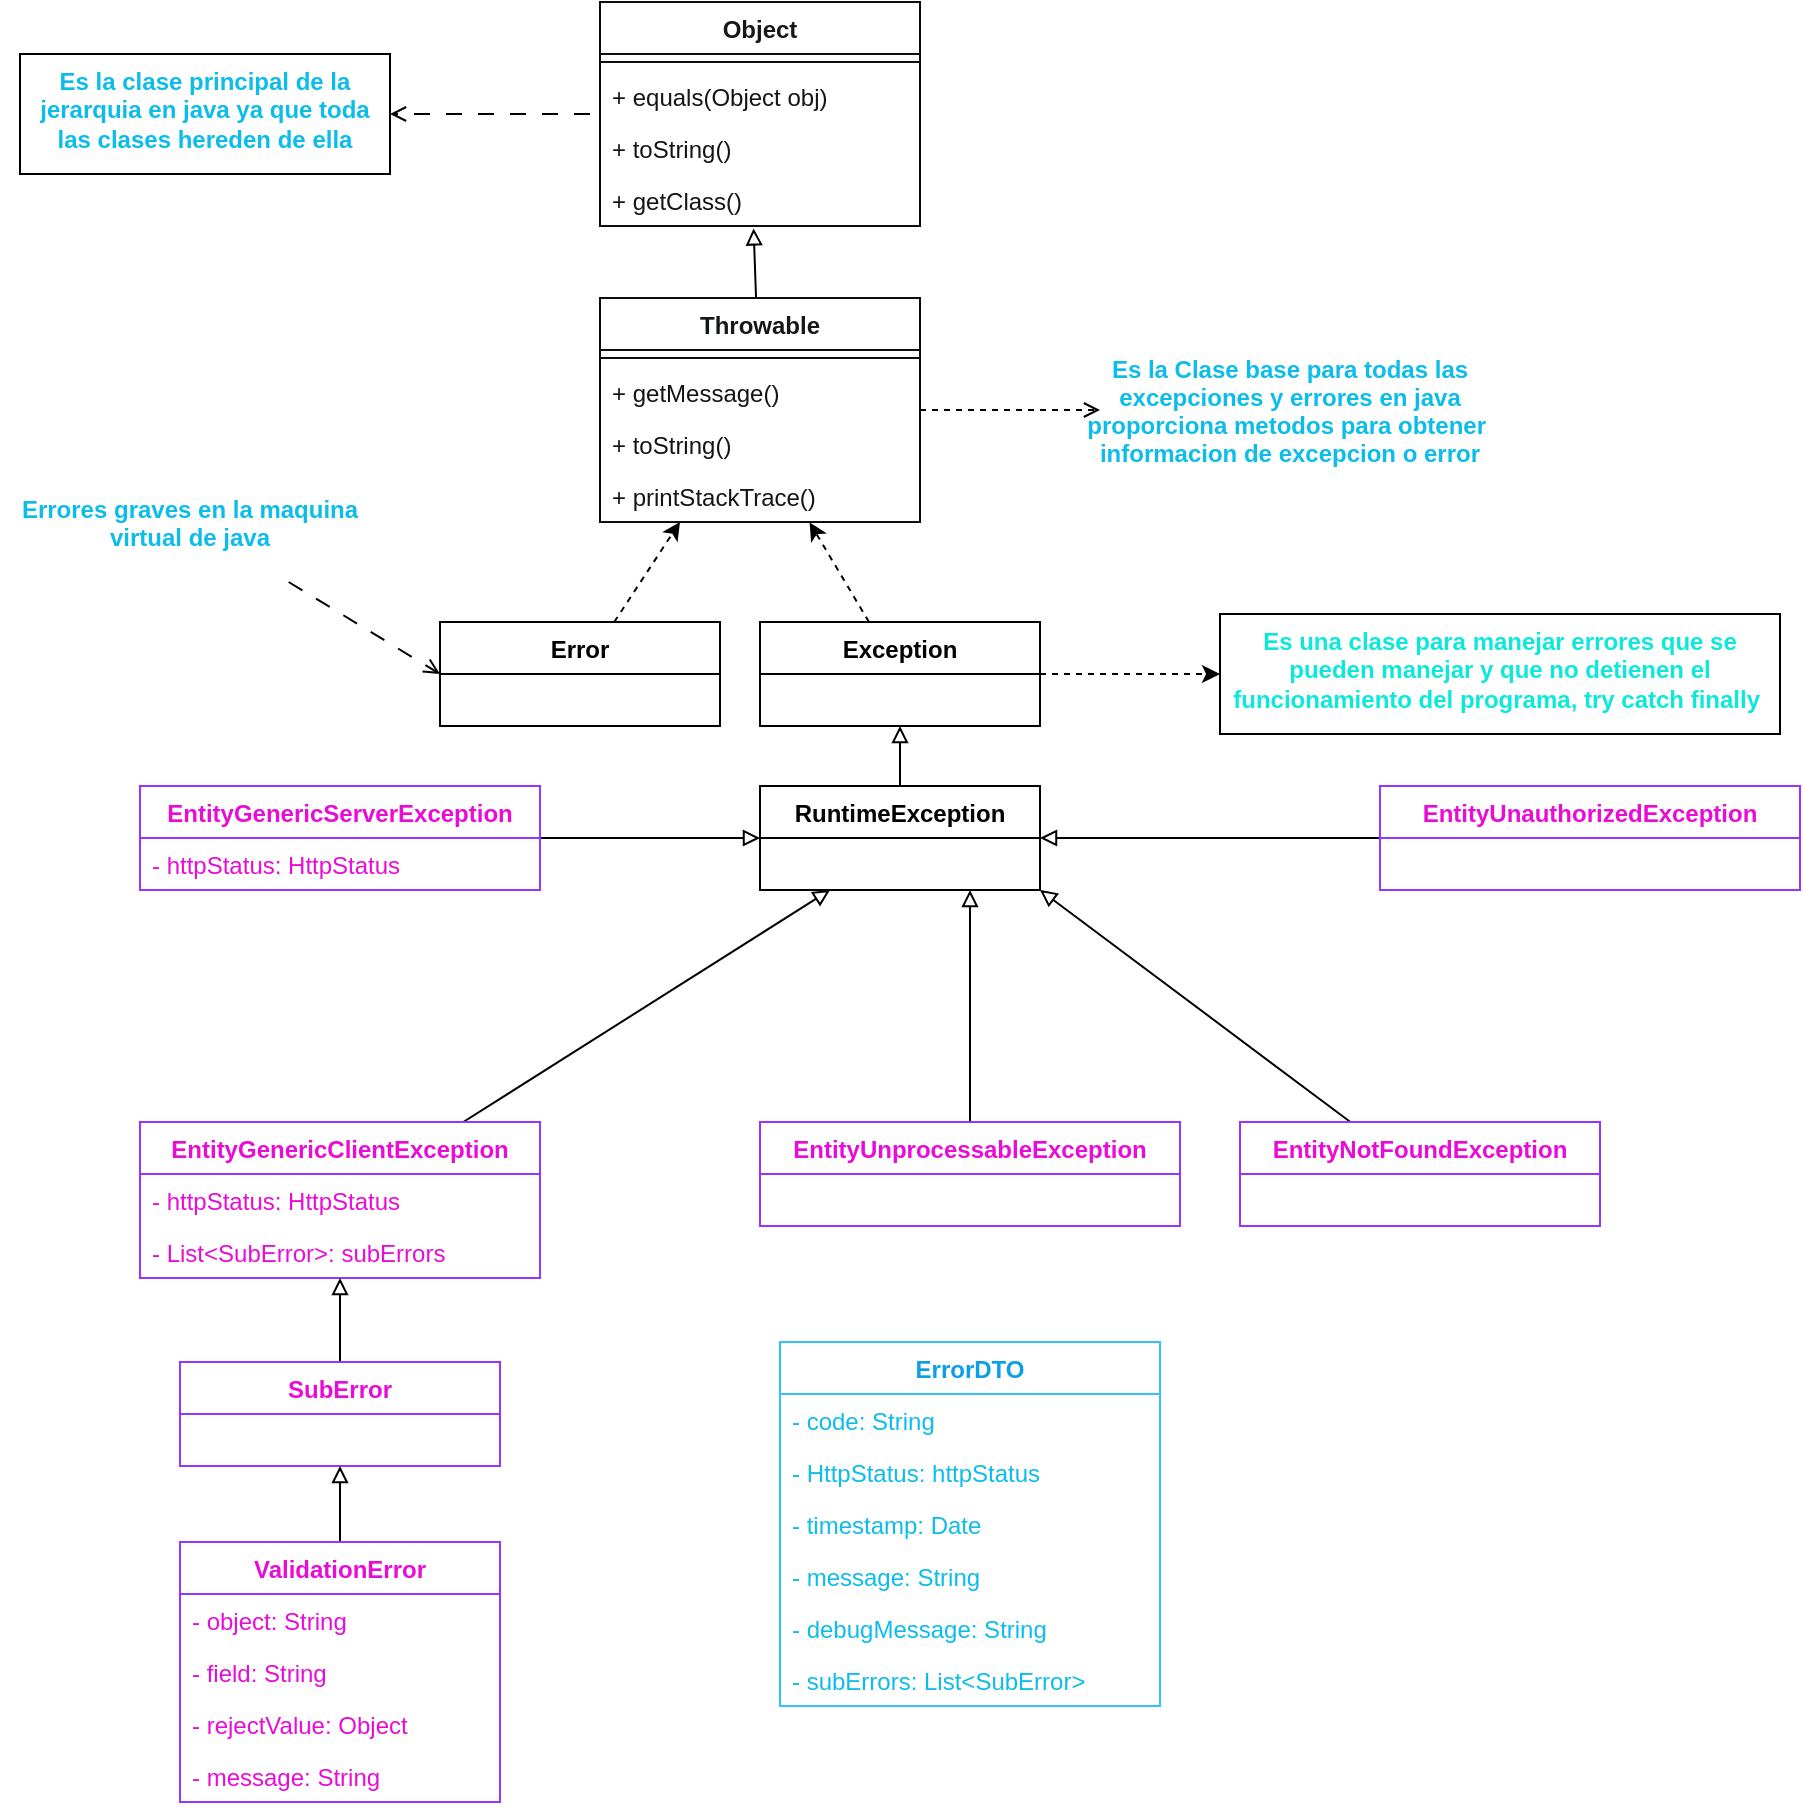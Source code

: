<mxfile>
    <diagram id="tsFsGz0Omq25H43sg7br" name="Page-1">
        <mxGraphModel dx="1852" dy="1643" grid="1" gridSize="10" guides="1" tooltips="1" connect="1" arrows="1" fold="1" page="1" pageScale="1" pageWidth="850" pageHeight="1100" background="#ffffff" math="0" shadow="0">
            <root>
                <mxCell id="0"/>
                <mxCell id="1" parent="0"/>
                <mxCell id="83" value="" style="edgeStyle=none;html=1;dashed=1;dashPattern=8 8;fontColor=#0CBCE9;endArrow=open;endFill=0;" parent="1" target="82" edge="1">
                    <mxGeometry relative="1" as="geometry">
                        <mxPoint x="235" y="-14" as="sourcePoint"/>
                    </mxGeometry>
                </mxCell>
                <mxCell id="111" value="" style="edgeStyle=none;html=1;dashed=1;" edge="1" parent="1" source="15" target="110">
                    <mxGeometry relative="1" as="geometry"/>
                </mxCell>
                <mxCell id="112" style="edgeStyle=none;html=1;entryX=0.655;entryY=1.008;entryDx=0;entryDy=0;entryPerimeter=0;dashed=1;fontColor=#0ce9da;" edge="1" parent="1" source="15" target="107">
                    <mxGeometry relative="1" as="geometry"/>
                </mxCell>
                <mxCell id="15" value="Exception" style="swimlane;fontStyle=1;align=center;verticalAlign=top;childLayout=stackLayout;horizontal=1;startSize=26;horizontalStack=0;resizeParent=1;resizeParentMax=0;resizeLast=0;collapsible=1;marginBottom=0;" parent="1" vertex="1">
                    <mxGeometry x="320" y="240" width="140" height="52" as="geometry"/>
                </mxCell>
                <mxCell id="113" style="edgeStyle=none;html=1;entryX=0.25;entryY=1;entryDx=0;entryDy=0;entryPerimeter=0;dashed=1;fontColor=#0ce9da;" edge="1" parent="1" source="16" target="107">
                    <mxGeometry relative="1" as="geometry"/>
                </mxCell>
                <mxCell id="16" value="Error" style="swimlane;fontStyle=1;align=center;verticalAlign=top;childLayout=stackLayout;horizontal=1;startSize=26;horizontalStack=0;resizeParent=1;resizeParentMax=0;resizeLast=0;collapsible=1;marginBottom=0;" parent="1" vertex="1">
                    <mxGeometry x="160" y="240" width="140" height="52" as="geometry"/>
                </mxCell>
                <mxCell id="20" style="edgeStyle=none;html=1;entryX=0.5;entryY=1;entryDx=0;entryDy=0;endArrow=block;endFill=0;" parent="1" source="19" target="15" edge="1">
                    <mxGeometry relative="1" as="geometry"/>
                </mxCell>
                <mxCell id="19" value="RuntimeException" style="swimlane;fontStyle=1;align=center;verticalAlign=top;childLayout=stackLayout;horizontal=1;startSize=26;horizontalStack=0;resizeParent=1;resizeParentMax=0;resizeLast=0;collapsible=1;marginBottom=0;" parent="1" vertex="1">
                    <mxGeometry x="320" y="322" width="140" height="52" as="geometry"/>
                </mxCell>
                <mxCell id="42" style="edgeStyle=none;html=1;entryX=1;entryY=1;entryDx=0;entryDy=0;fontColor=#e90cd6;endArrow=block;endFill=0;" parent="1" source="21" target="19" edge="1">
                    <mxGeometry relative="1" as="geometry"/>
                </mxCell>
                <mxCell id="21" value="EntityNotFoundException" style="swimlane;fontStyle=1;align=center;verticalAlign=top;childLayout=stackLayout;horizontal=1;startSize=26;horizontalStack=0;resizeParent=1;resizeParentMax=0;resizeLast=0;collapsible=1;marginBottom=0;strokeColor=#9933FF;fontColor=#e90cd6;labelBackgroundColor=default;" parent="1" vertex="1">
                    <mxGeometry x="560" y="490" width="180" height="52" as="geometry"/>
                </mxCell>
                <mxCell id="43" style="edgeStyle=none;html=1;entryX=0.75;entryY=1;entryDx=0;entryDy=0;fontColor=#e90cd6;endArrow=block;endFill=0;" parent="1" source="25" target="19" edge="1">
                    <mxGeometry relative="1" as="geometry"/>
                </mxCell>
                <mxCell id="25" value="EntityUnprocessableException" style="swimlane;fontStyle=1;align=center;verticalAlign=top;childLayout=stackLayout;horizontal=1;startSize=26;horizontalStack=0;resizeParent=1;resizeParentMax=0;resizeLast=0;collapsible=1;marginBottom=0;strokeColor=#9933FF;fontColor=#e90cd6;labelBackgroundColor=default;" parent="1" vertex="1">
                    <mxGeometry x="320" y="490" width="210" height="52" as="geometry"/>
                </mxCell>
                <mxCell id="41" style="edgeStyle=none;html=1;entryX=1;entryY=0.5;entryDx=0;entryDy=0;fontColor=#e90cd6;endArrow=block;endFill=0;" parent="1" source="28" target="19" edge="1">
                    <mxGeometry relative="1" as="geometry"/>
                </mxCell>
                <mxCell id="28" value="EntityUnauthorizedException" style="swimlane;fontStyle=1;align=center;verticalAlign=top;childLayout=stackLayout;horizontal=1;startSize=26;horizontalStack=0;resizeParent=1;resizeParentMax=0;resizeLast=0;collapsible=1;marginBottom=0;strokeColor=#9933FF;fontColor=#e90cd6;labelBackgroundColor=default;" parent="1" vertex="1">
                    <mxGeometry x="630" y="322" width="210" height="52" as="geometry"/>
                </mxCell>
                <mxCell id="45" style="edgeStyle=none;html=1;entryX=0.25;entryY=1;entryDx=0;entryDy=0;fontColor=#e90cd6;endArrow=block;endFill=0;" parent="1" source="29" target="19" edge="1">
                    <mxGeometry relative="1" as="geometry"/>
                </mxCell>
                <mxCell id="29" value="EntityGenericClientException" style="swimlane;fontStyle=1;align=center;verticalAlign=top;childLayout=stackLayout;horizontal=1;startSize=26;horizontalStack=0;resizeParent=1;resizeParentMax=0;resizeLast=0;collapsible=1;marginBottom=0;labelBackgroundColor=default;strokeColor=#9933FF;fontColor=#e90cd6;" parent="1" vertex="1">
                    <mxGeometry x="10" y="490" width="200" height="78" as="geometry"/>
                </mxCell>
                <mxCell id="37" value="- httpStatus: HttpStatus " style="text;strokeColor=none;fillColor=none;align=left;verticalAlign=top;spacingLeft=4;spacingRight=4;overflow=hidden;rotatable=0;points=[[0,0.5],[1,0.5]];portConstraint=eastwest;labelBackgroundColor=default;fontColor=#e90cd6;" parent="29" vertex="1">
                    <mxGeometry y="26" width="200" height="26" as="geometry"/>
                </mxCell>
                <mxCell id="30" value="- List&lt;SubError&gt;: subErrors" style="text;strokeColor=none;fillColor=none;align=left;verticalAlign=top;spacingLeft=4;spacingRight=4;overflow=hidden;rotatable=0;points=[[0,0.5],[1,0.5]];portConstraint=eastwest;labelBackgroundColor=default;fontColor=#e90cd6;" parent="29" vertex="1">
                    <mxGeometry y="52" width="200" height="26" as="geometry"/>
                </mxCell>
                <mxCell id="44" style="edgeStyle=none;html=1;entryX=0;entryY=0.5;entryDx=0;entryDy=0;fontColor=#e90cd6;endArrow=block;endFill=0;" parent="1" source="38" target="19" edge="1">
                    <mxGeometry relative="1" as="geometry"/>
                </mxCell>
                <mxCell id="38" value="EntityGenericServerException" style="swimlane;fontStyle=1;align=center;verticalAlign=top;childLayout=stackLayout;horizontal=1;startSize=26;horizontalStack=0;resizeParent=1;resizeParentMax=0;resizeLast=0;collapsible=1;marginBottom=0;labelBackgroundColor=default;strokeColor=#9933FF;fontColor=#e90cd6;" parent="1" vertex="1">
                    <mxGeometry x="10" y="322" width="200" height="52" as="geometry"/>
                </mxCell>
                <mxCell id="39" value="- httpStatus: HttpStatus " style="text;strokeColor=none;fillColor=none;align=left;verticalAlign=top;spacingLeft=4;spacingRight=4;overflow=hidden;rotatable=0;points=[[0,0.5],[1,0.5]];portConstraint=eastwest;labelBackgroundColor=default;fontColor=#e90cd6;" parent="38" vertex="1">
                    <mxGeometry y="26" width="200" height="26" as="geometry"/>
                </mxCell>
                <mxCell id="50" style="edgeStyle=none;html=1;fontColor=#e90cd6;endArrow=block;endFill=0;" parent="1" source="46" target="30" edge="1">
                    <mxGeometry relative="1" as="geometry"/>
                </mxCell>
                <mxCell id="46" value="SubError" style="swimlane;fontStyle=1;align=center;verticalAlign=top;childLayout=stackLayout;horizontal=1;startSize=26;horizontalStack=0;resizeParent=1;resizeParentMax=0;resizeLast=0;collapsible=1;marginBottom=0;labelBackgroundColor=default;strokeColor=#9933FF;fontColor=#e90cd6;" parent="1" vertex="1">
                    <mxGeometry x="30" y="610" width="160" height="52" as="geometry"/>
                </mxCell>
                <mxCell id="55" style="edgeStyle=none;html=1;fontColor=#e90cd6;endArrow=block;endFill=0;entryX=0.5;entryY=1;entryDx=0;entryDy=0;" parent="1" source="51" target="46" edge="1">
                    <mxGeometry relative="1" as="geometry">
                        <mxPoint x="120" y="660" as="targetPoint"/>
                    </mxGeometry>
                </mxCell>
                <mxCell id="51" value="ValidationError" style="swimlane;fontStyle=1;align=center;verticalAlign=top;childLayout=stackLayout;horizontal=1;startSize=26;horizontalStack=0;resizeParent=1;resizeParentMax=0;resizeLast=0;collapsible=1;marginBottom=0;labelBackgroundColor=default;strokeColor=#9933FF;fontColor=#e90cd6;" parent="1" vertex="1">
                    <mxGeometry x="30" y="700" width="160" height="130" as="geometry"/>
                </mxCell>
                <mxCell id="56" value="- object: String" style="text;strokeColor=none;fillColor=none;align=left;verticalAlign=top;spacingLeft=4;spacingRight=4;overflow=hidden;rotatable=0;points=[[0,0.5],[1,0.5]];portConstraint=eastwest;labelBackgroundColor=default;fontColor=#e90cd6;" parent="51" vertex="1">
                    <mxGeometry y="26" width="160" height="26" as="geometry"/>
                </mxCell>
                <mxCell id="59" style="edgeStyle=none;html=1;fontColor=#e90cd6;endArrow=block;endFill=0;" parent="51" source="57" target="56" edge="1">
                    <mxGeometry relative="1" as="geometry"/>
                </mxCell>
                <mxCell id="57" value="- field: String" style="text;strokeColor=none;fillColor=none;align=left;verticalAlign=top;spacingLeft=4;spacingRight=4;overflow=hidden;rotatable=0;points=[[0,0.5],[1,0.5]];portConstraint=eastwest;labelBackgroundColor=default;fontColor=#e90cd6;" parent="51" vertex="1">
                    <mxGeometry y="52" width="160" height="26" as="geometry"/>
                </mxCell>
                <mxCell id="58" value="- rejectValue: Object" style="text;strokeColor=none;fillColor=none;align=left;verticalAlign=top;spacingLeft=4;spacingRight=4;overflow=hidden;rotatable=0;points=[[0,0.5],[1,0.5]];portConstraint=eastwest;labelBackgroundColor=default;fontColor=#e90cd6;" parent="51" vertex="1">
                    <mxGeometry y="78" width="160" height="26" as="geometry"/>
                </mxCell>
                <mxCell id="52" value="- message: String" style="text;strokeColor=none;fillColor=none;align=left;verticalAlign=top;spacingLeft=4;spacingRight=4;overflow=hidden;rotatable=0;points=[[0,0.5],[1,0.5]];portConstraint=eastwest;labelBackgroundColor=default;fontColor=#e90cd6;" parent="51" vertex="1">
                    <mxGeometry y="104" width="160" height="26" as="geometry"/>
                </mxCell>
                <mxCell id="64" value="ErrorDTO" style="swimlane;fontStyle=1;align=center;verticalAlign=top;childLayout=stackLayout;horizontal=1;startSize=26;horizontalStack=0;resizeParent=1;resizeParentMax=0;resizeLast=0;collapsible=1;marginBottom=0;labelBackgroundColor=default;strokeColor=#33c2ff;fontColor=#0c9fe9;" parent="1" vertex="1">
                    <mxGeometry x="330" y="600" width="190" height="182" as="geometry"/>
                </mxCell>
                <mxCell id="68" value="- code: String" style="text;strokeColor=none;fillColor=none;align=left;verticalAlign=top;spacingLeft=4;spacingRight=4;overflow=hidden;rotatable=0;points=[[0,0.5],[1,0.5]];portConstraint=eastwest;labelBackgroundColor=default;fontColor=#0CBCE9;" parent="64" vertex="1">
                    <mxGeometry y="26" width="190" height="26" as="geometry"/>
                </mxCell>
                <mxCell id="69" value="- HttpStatus: httpStatus " style="text;strokeColor=none;fillColor=none;align=left;verticalAlign=top;spacingLeft=4;spacingRight=4;overflow=hidden;rotatable=0;points=[[0,0.5],[1,0.5]];portConstraint=eastwest;labelBackgroundColor=default;fontColor=#0CBCE9;" parent="64" vertex="1">
                    <mxGeometry y="52" width="190" height="26" as="geometry"/>
                </mxCell>
                <mxCell id="70" value="- timestamp: Date" style="text;strokeColor=none;fillColor=none;align=left;verticalAlign=top;spacingLeft=4;spacingRight=4;overflow=hidden;rotatable=0;points=[[0,0.5],[1,0.5]];portConstraint=eastwest;labelBackgroundColor=default;fontColor=#0CBCE9;" parent="64" vertex="1">
                    <mxGeometry y="78" width="190" height="26" as="geometry"/>
                </mxCell>
                <mxCell id="71" value="- message: String" style="text;strokeColor=none;fillColor=none;align=left;verticalAlign=top;spacingLeft=4;spacingRight=4;overflow=hidden;rotatable=0;points=[[0,0.5],[1,0.5]];portConstraint=eastwest;labelBackgroundColor=default;fontColor=#0CBCE9;" parent="64" vertex="1">
                    <mxGeometry y="104" width="190" height="26" as="geometry"/>
                </mxCell>
                <mxCell id="72" value="- debugMessage: String" style="text;strokeColor=none;fillColor=none;align=left;verticalAlign=top;spacingLeft=4;spacingRight=4;overflow=hidden;rotatable=0;points=[[0,0.5],[1,0.5]];portConstraint=eastwest;labelBackgroundColor=default;fontColor=#0CBCE9;" parent="64" vertex="1">
                    <mxGeometry y="130" width="190" height="26" as="geometry"/>
                </mxCell>
                <mxCell id="65" value="- subErrors: List&lt;SubError&gt;" style="text;strokeColor=none;fillColor=none;align=left;verticalAlign=top;spacingLeft=4;spacingRight=4;overflow=hidden;rotatable=0;points=[[0,0.5],[1,0.5]];portConstraint=eastwest;labelBackgroundColor=default;fontColor=#0CBCE9;" parent="64" vertex="1">
                    <mxGeometry y="156" width="190" height="26" as="geometry"/>
                </mxCell>
                <mxCell id="75" style="edgeStyle=none;html=1;entryX=0;entryY=0.5;entryDx=0;entryDy=0;fontColor=#0CBCE9;endArrow=open;endFill=0;dashed=1;dashPattern=8 8;" parent="1" source="73" target="16" edge="1">
                    <mxGeometry relative="1" as="geometry"/>
                </mxCell>
                <mxCell id="73" value="Errores graves en la maquina&#10;virtual de java" style="text;align=center;fontStyle=1;verticalAlign=middle;spacingLeft=3;spacingRight=3;strokeColor=none;rotatable=0;points=[[0,0.5],[1,0.5]];portConstraint=eastwest;labelBackgroundColor=default;fontColor=#0CBCE9;" parent="1" vertex="1">
                    <mxGeometry x="-60" y="160" width="190" height="60" as="geometry"/>
                </mxCell>
                <mxCell id="78" value="Es la Clase base para todas las&#10;excepciones y errores en java&#10;proporciona metodos para obtener &#10;informacion de excepcion o error" style="text;align=center;fontStyle=1;verticalAlign=middle;spacingLeft=3;spacingRight=3;strokeColor=none;rotatable=0;points=[[0,0.5],[1,0.5]];portConstraint=eastwest;labelBackgroundColor=default;fontColor=#0CBCE9;" parent="1" vertex="1">
                    <mxGeometry x="490" y="104" width="190" height="60" as="geometry"/>
                </mxCell>
                <mxCell id="82" value="&lt;span style=&quot;color: rgb(12, 188, 233); background-color: rgb(255, 255, 255);&quot;&gt;Es la clase principal de la&lt;/span&gt;&lt;br style=&quot;border-color: var(--border-color); padding: 0px; margin: 0px; color: rgb(12, 188, 233);&quot;&gt;&lt;span style=&quot;color: rgb(12, 188, 233); background-color: rgb(255, 255, 255);&quot;&gt;jerarquia en java ya que toda&lt;/span&gt;&lt;br style=&quot;border-color: var(--border-color); padding: 0px; margin: 0px; color: rgb(12, 188, 233);&quot;&gt;&lt;span style=&quot;color: rgb(12, 188, 233); background-color: rgb(255, 255, 255);&quot;&gt;las clases hereden de ella&lt;/span&gt;" style="whiteSpace=wrap;html=1;verticalAlign=top;fillColor=rgb(255, 255, 255);fontStyle=1;startSize=26;" parent="1" vertex="1">
                    <mxGeometry x="-50" y="-44" width="185" height="60" as="geometry"/>
                </mxCell>
                <mxCell id="96" value="Object" style="swimlane;fontStyle=1;align=center;verticalAlign=top;childLayout=stackLayout;horizontal=1;startSize=26;horizontalStack=0;resizeParent=1;resizeParentMax=0;resizeLast=0;collapsible=1;marginBottom=0;labelBackgroundColor=default;strokeColor=#0c0d0d;fontColor=#161717;" parent="1" vertex="1">
                    <mxGeometry x="240" y="-70" width="160" height="112" as="geometry"/>
                </mxCell>
                <mxCell id="98" value="" style="line;strokeWidth=1;fillColor=none;align=left;verticalAlign=middle;spacingTop=-1;spacingLeft=3;spacingRight=3;rotatable=0;labelPosition=right;points=[];portConstraint=eastwest;strokeColor=inherit;labelBackgroundColor=default;fontColor=#0CBCE9;" parent="96" vertex="1">
                    <mxGeometry y="26" width="160" height="8" as="geometry"/>
                </mxCell>
                <mxCell id="99" value="+ equals(Object obj)" style="text;strokeColor=none;fillColor=none;align=left;verticalAlign=top;spacingLeft=4;spacingRight=4;overflow=hidden;rotatable=0;points=[[0,0.5],[1,0.5]];portConstraint=eastwest;labelBackgroundColor=default;fontColor=#141515;" parent="96" vertex="1">
                    <mxGeometry y="34" width="160" height="26" as="geometry"/>
                </mxCell>
                <mxCell id="100" value="+ toString()" style="text;strokeColor=none;fillColor=none;align=left;verticalAlign=top;spacingLeft=4;spacingRight=4;overflow=hidden;rotatable=0;points=[[0,0.5],[1,0.5]];portConstraint=eastwest;labelBackgroundColor=default;fontColor=#141515;" parent="96" vertex="1">
                    <mxGeometry y="60" width="160" height="26" as="geometry"/>
                </mxCell>
                <mxCell id="101" value="+ getClass()" style="text;strokeColor=none;fillColor=none;align=left;verticalAlign=top;spacingLeft=4;spacingRight=4;overflow=hidden;rotatable=0;points=[[0,0.5],[1,0.5]];portConstraint=eastwest;labelBackgroundColor=default;fontColor=#141515;" parent="96" vertex="1">
                    <mxGeometry y="86" width="160" height="26" as="geometry"/>
                </mxCell>
                <mxCell id="108" style="edgeStyle=none;html=1;entryX=0.48;entryY=1.046;entryDx=0;entryDy=0;entryPerimeter=0;fontColor=#141515;endArrow=block;endFill=0;" parent="1" source="103" target="101" edge="1">
                    <mxGeometry relative="1" as="geometry"/>
                </mxCell>
                <mxCell id="109" value="" style="edgeStyle=none;html=1;fontColor=#141515;endArrow=open;endFill=0;dashed=1;" parent="1" source="103" target="78" edge="1">
                    <mxGeometry relative="1" as="geometry"/>
                </mxCell>
                <mxCell id="103" value="Throwable" style="swimlane;fontStyle=1;align=center;verticalAlign=top;childLayout=stackLayout;horizontal=1;startSize=26;horizontalStack=0;resizeParent=1;resizeParentMax=0;resizeLast=0;collapsible=1;marginBottom=0;labelBackgroundColor=default;strokeColor=#0c0d0d;fontColor=#161717;" parent="1" vertex="1">
                    <mxGeometry x="240" y="78" width="160" height="112" as="geometry"/>
                </mxCell>
                <mxCell id="104" value="" style="line;strokeWidth=1;fillColor=none;align=left;verticalAlign=middle;spacingTop=-1;spacingLeft=3;spacingRight=3;rotatable=0;labelPosition=right;points=[];portConstraint=eastwest;strokeColor=inherit;labelBackgroundColor=default;fontColor=#0CBCE9;" parent="103" vertex="1">
                    <mxGeometry y="26" width="160" height="8" as="geometry"/>
                </mxCell>
                <mxCell id="105" value="+ getMessage()" style="text;strokeColor=none;fillColor=none;align=left;verticalAlign=top;spacingLeft=4;spacingRight=4;overflow=hidden;rotatable=0;points=[[0,0.5],[1,0.5]];portConstraint=eastwest;labelBackgroundColor=default;fontColor=#141515;" parent="103" vertex="1">
                    <mxGeometry y="34" width="160" height="26" as="geometry"/>
                </mxCell>
                <mxCell id="106" value="+ toString()" style="text;strokeColor=none;fillColor=none;align=left;verticalAlign=top;spacingLeft=4;spacingRight=4;overflow=hidden;rotatable=0;points=[[0,0.5],[1,0.5]];portConstraint=eastwest;labelBackgroundColor=default;fontColor=#141515;" parent="103" vertex="1">
                    <mxGeometry y="60" width="160" height="26" as="geometry"/>
                </mxCell>
                <mxCell id="107" value="+ printStackTrace()" style="text;strokeColor=none;fillColor=none;align=left;verticalAlign=top;spacingLeft=4;spacingRight=4;overflow=hidden;rotatable=0;points=[[0,0.5],[1,0.5]];portConstraint=eastwest;labelBackgroundColor=default;fontColor=#141515;" parent="103" vertex="1">
                    <mxGeometry y="86" width="160" height="26" as="geometry"/>
                </mxCell>
                <mxCell id="110" value="&lt;font color=&quot;#0ce9da&quot;&gt;Es una clase para manejar errores que se pueden manejar y que no detienen el funcionamiento del programa, try catch finally&amp;nbsp;&lt;/font&gt;" style="whiteSpace=wrap;html=1;verticalAlign=top;fontStyle=1;startSize=26;" vertex="1" parent="1">
                    <mxGeometry x="550" y="236" width="280" height="60" as="geometry"/>
                </mxCell>
            </root>
        </mxGraphModel>
    </diagram>
</mxfile>